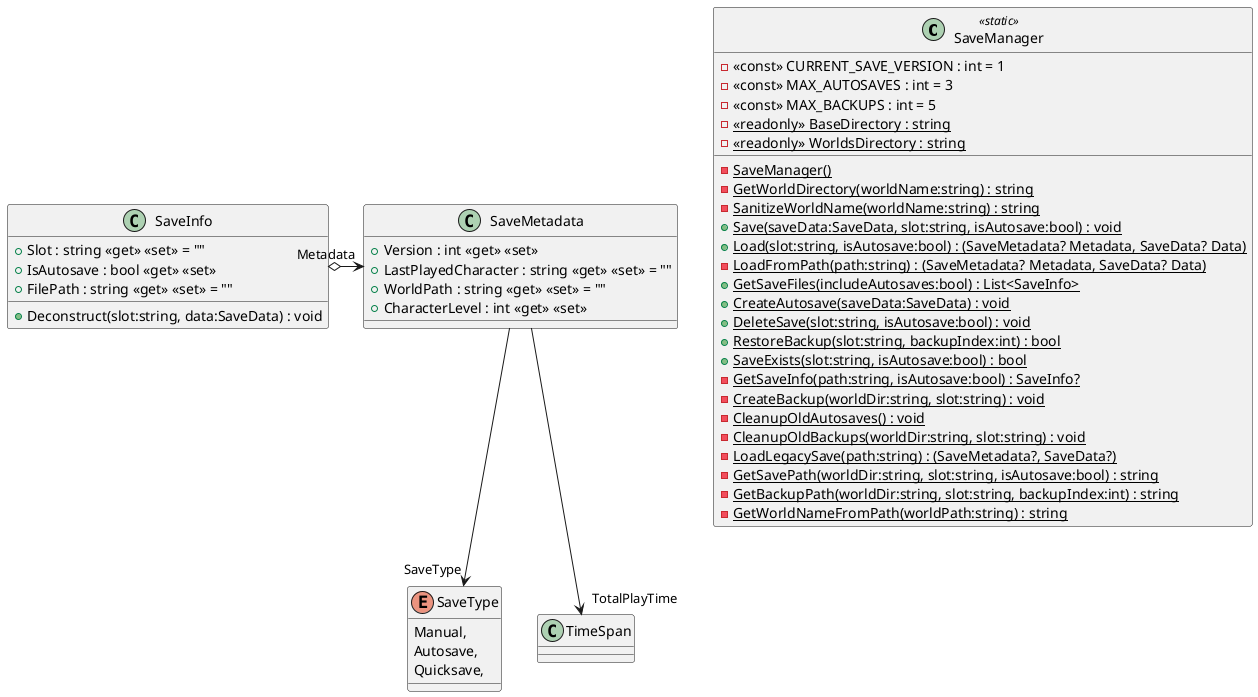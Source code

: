 @startuml
class SaveManager <<static>> {
    - <<const>> CURRENT_SAVE_VERSION : int = 1
    - <<const>> MAX_AUTOSAVES : int = 3
    - <<const>> MAX_BACKUPS : int = 5
    - {static} <<readonly>> BaseDirectory : string
    - {static} <<readonly>> WorldsDirectory : string
    {static} - SaveManager()
    - {static} GetWorldDirectory(worldName:string) : string
    - {static} SanitizeWorldName(worldName:string) : string
    + {static} Save(saveData:SaveData, slot:string, isAutosave:bool) : void
    + {static} Load(slot:string, isAutosave:bool) : (SaveMetadata? Metadata, SaveData? Data)
    - {static} LoadFromPath(path:string) : (SaveMetadata? Metadata, SaveData? Data)
    + {static} GetSaveFiles(includeAutosaves:bool) : List<SaveInfo>
    + {static} CreateAutosave(saveData:SaveData) : void
    + {static} DeleteSave(slot:string, isAutosave:bool) : void
    + {static} RestoreBackup(slot:string, backupIndex:int) : bool
    + {static} SaveExists(slot:string, isAutosave:bool) : bool
    - {static} GetSaveInfo(path:string, isAutosave:bool) : SaveInfo?
    - {static} CreateBackup(worldDir:string, slot:string) : void
    - {static} CleanupOldAutosaves() : void
    - {static} CleanupOldBackups(worldDir:string, slot:string) : void
    - {static} LoadLegacySave(path:string) : (SaveMetadata?, SaveData?)
    - {static} GetSavePath(worldDir:string, slot:string, isAutosave:bool) : string
    - {static} GetBackupPath(worldDir:string, slot:string, backupIndex:int) : string
    - {static} GetWorldNameFromPath(worldPath:string) : string
}
class SaveInfo {
    + Slot : string <<get>> <<set>> = ""
    + IsAutosave : bool <<get>> <<set>>
    + FilePath : string <<get>> <<set>> = ""
    + Deconstruct(slot:string, data:SaveData) : void
}
class SaveMetadata {
    + Version : int <<get>> <<set>>
    + LastPlayedCharacter : string <<get>> <<set>> = ""
    + WorldPath : string <<get>> <<set>> = ""
    + CharacterLevel : int <<get>> <<set>>
}
enum SaveType {
    Manual,
    Autosave,
    Quicksave,
}

SaveInfo o-> "Metadata" SaveMetadata

SaveMetadata --> "TotalPlayTime" TimeSpan
SaveMetadata --> "SaveType" SaveType

@enduml
